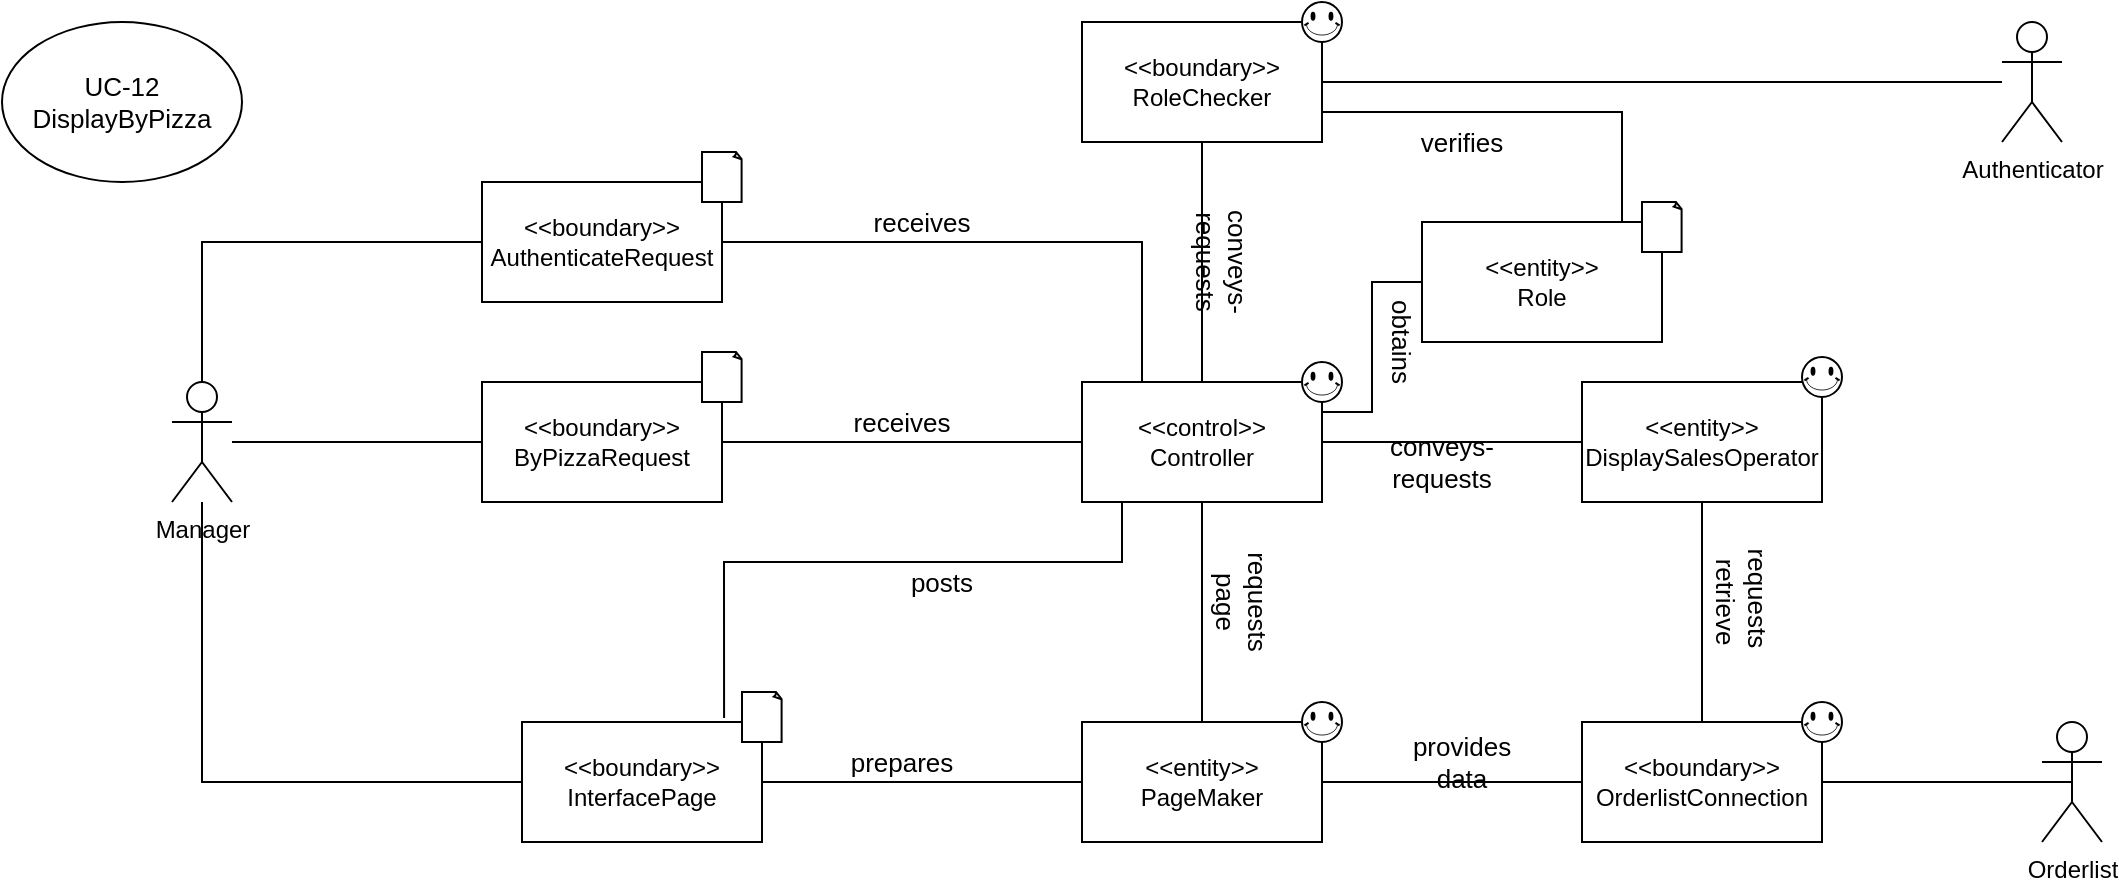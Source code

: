 <mxfile version="14.5.10" type="device"><diagram id="Y0a5yFrE13gmSuH_fW94" name="Page-1"><mxGraphModel dx="2889" dy="1122" grid="1" gridSize="10" guides="1" tooltips="1" connect="1" arrows="1" fold="1" page="1" pageScale="1" pageWidth="827" pageHeight="1169" math="0" shadow="0"><root><mxCell id="0"/><mxCell id="1" parent="0"/><mxCell id="iiYED96CAdbzTAdOjsHc-110" value="UC-12&lt;br&gt;DisplayByPizza" style="ellipse;whiteSpace=wrap;html=1;fontSize=13;" parent="1" vertex="1"><mxGeometry x="-540" y="150" width="120" height="80" as="geometry"/></mxCell><mxCell id="GssyQQ9_IjwsMhL9tCNd-1" style="edgeStyle=orthogonalEdgeStyle;rounded=0;orthogonalLoop=1;jettySize=auto;html=1;entryX=0.5;entryY=0.5;entryDx=0;entryDy=0;entryPerimeter=0;endArrow=none;endFill=0;" edge="1" parent="1" source="GssyQQ9_IjwsMhL9tCNd-3" target="GssyQQ9_IjwsMhL9tCNd-25"><mxGeometry relative="1" as="geometry"/></mxCell><mxCell id="GssyQQ9_IjwsMhL9tCNd-2" style="edgeStyle=orthogonalEdgeStyle;rounded=0;orthogonalLoop=1;jettySize=auto;html=1;entryX=1;entryY=0.5;entryDx=0;entryDy=0;endArrow=none;endFill=0;" edge="1" parent="1" source="GssyQQ9_IjwsMhL9tCNd-3" target="GssyQQ9_IjwsMhL9tCNd-19"><mxGeometry relative="1" as="geometry"><Array as="points"><mxPoint x="300" y="530"/></Array></mxGeometry></mxCell><mxCell id="GssyQQ9_IjwsMhL9tCNd-3" value="&amp;lt;&amp;lt;boundary&amp;gt;&amp;gt;&lt;br&gt;OrderlistConnection" style="rounded=0;whiteSpace=wrap;html=1;" vertex="1" parent="1"><mxGeometry x="250" y="500" width="120" height="60" as="geometry"/></mxCell><mxCell id="GssyQQ9_IjwsMhL9tCNd-4" style="edgeStyle=orthogonalEdgeStyle;rounded=0;orthogonalLoop=1;jettySize=auto;html=1;endArrow=none;endFill=0;" edge="1" parent="1" source="GssyQQ9_IjwsMhL9tCNd-5" target="GssyQQ9_IjwsMhL9tCNd-12"><mxGeometry relative="1" as="geometry"/></mxCell><mxCell id="GssyQQ9_IjwsMhL9tCNd-5" value="Manager" style="shape=umlActor;verticalLabelPosition=bottom;verticalAlign=top;html=1;outlineConnect=0;" vertex="1" parent="1"><mxGeometry x="-455" y="330" width="30" height="60" as="geometry"/></mxCell><mxCell id="GssyQQ9_IjwsMhL9tCNd-6" style="edgeStyle=orthogonalEdgeStyle;rounded=0;orthogonalLoop=1;jettySize=auto;html=1;entryX=0.5;entryY=0;entryDx=0;entryDy=0;endArrow=none;endFill=0;" edge="1" parent="1" source="GssyQQ9_IjwsMhL9tCNd-7" target="GssyQQ9_IjwsMhL9tCNd-17"><mxGeometry relative="1" as="geometry"/></mxCell><mxCell id="GssyQQ9_IjwsMhL9tCNd-7" value="&amp;lt;&amp;lt;boundary&amp;gt;&amp;gt;&lt;br&gt;RoleChecker" style="rounded=0;whiteSpace=wrap;html=1;" vertex="1" parent="1"><mxGeometry y="150" width="120" height="60" as="geometry"/></mxCell><mxCell id="GssyQQ9_IjwsMhL9tCNd-8" style="edgeStyle=orthogonalEdgeStyle;rounded=0;orthogonalLoop=1;jettySize=auto;html=1;entryX=0.5;entryY=0;entryDx=0;entryDy=0;entryPerimeter=0;endArrow=none;endFill=0;" edge="1" parent="1" source="GssyQQ9_IjwsMhL9tCNd-10" target="GssyQQ9_IjwsMhL9tCNd-5"><mxGeometry relative="1" as="geometry"/></mxCell><mxCell id="GssyQQ9_IjwsMhL9tCNd-9" style="edgeStyle=orthogonalEdgeStyle;rounded=0;orthogonalLoop=1;jettySize=auto;html=1;entryX=0.25;entryY=0;entryDx=0;entryDy=0;endArrow=none;endFill=0;" edge="1" parent="1" source="GssyQQ9_IjwsMhL9tCNd-10" target="GssyQQ9_IjwsMhL9tCNd-17"><mxGeometry relative="1" as="geometry"/></mxCell><mxCell id="GssyQQ9_IjwsMhL9tCNd-10" value="&amp;lt;&amp;lt;boundary&amp;gt;&amp;gt;&lt;br&gt;AuthenticateRequest" style="rounded=0;whiteSpace=wrap;html=1;" vertex="1" parent="1"><mxGeometry x="-300" y="230" width="120" height="60" as="geometry"/></mxCell><mxCell id="GssyQQ9_IjwsMhL9tCNd-11" style="edgeStyle=orthogonalEdgeStyle;rounded=0;orthogonalLoop=1;jettySize=auto;html=1;fontSize=13;endArrow=none;endFill=0;" edge="1" parent="1" source="GssyQQ9_IjwsMhL9tCNd-12" target="GssyQQ9_IjwsMhL9tCNd-17"><mxGeometry relative="1" as="geometry"/></mxCell><mxCell id="GssyQQ9_IjwsMhL9tCNd-12" value="&amp;lt;&amp;lt;boundary&amp;gt;&amp;gt;&lt;br&gt;ByPizzaRequest" style="rounded=0;whiteSpace=wrap;html=1;" vertex="1" parent="1"><mxGeometry x="-300" y="330" width="120" height="60" as="geometry"/></mxCell><mxCell id="GssyQQ9_IjwsMhL9tCNd-13" style="edgeStyle=orthogonalEdgeStyle;rounded=0;orthogonalLoop=1;jettySize=auto;html=1;endArrow=none;endFill=0;" edge="1" parent="1" source="GssyQQ9_IjwsMhL9tCNd-14" target="GssyQQ9_IjwsMhL9tCNd-5"><mxGeometry relative="1" as="geometry"/></mxCell><mxCell id="GssyQQ9_IjwsMhL9tCNd-14" value="&amp;lt;&amp;lt;boundary&amp;gt;&amp;gt;&lt;br&gt;InterfacePage" style="rounded=0;whiteSpace=wrap;html=1;" vertex="1" parent="1"><mxGeometry x="-280" y="500" width="120" height="60" as="geometry"/></mxCell><mxCell id="GssyQQ9_IjwsMhL9tCNd-15" style="edgeStyle=orthogonalEdgeStyle;rounded=0;orthogonalLoop=1;jettySize=auto;html=1;entryX=0.842;entryY=-0.033;entryDx=0;entryDy=0;entryPerimeter=0;endArrow=none;endFill=0;" edge="1" parent="1" source="GssyQQ9_IjwsMhL9tCNd-17" target="GssyQQ9_IjwsMhL9tCNd-14"><mxGeometry relative="1" as="geometry"><Array as="points"><mxPoint x="20" y="420"/><mxPoint x="-179" y="420"/></Array></mxGeometry></mxCell><mxCell id="GssyQQ9_IjwsMhL9tCNd-16" style="edgeStyle=orthogonalEdgeStyle;rounded=0;orthogonalLoop=1;jettySize=auto;html=1;entryX=0.5;entryY=0;entryDx=0;entryDy=0;fontSize=13;endArrow=none;endFill=0;" edge="1" parent="1" source="GssyQQ9_IjwsMhL9tCNd-17" target="GssyQQ9_IjwsMhL9tCNd-19"><mxGeometry relative="1" as="geometry"/></mxCell><mxCell id="GssyQQ9_IjwsMhL9tCNd-17" value="&amp;lt;&amp;lt;control&amp;gt;&amp;gt;&lt;br&gt;Controller" style="rounded=0;whiteSpace=wrap;html=1;" vertex="1" parent="1"><mxGeometry y="330" width="120" height="60" as="geometry"/></mxCell><mxCell id="GssyQQ9_IjwsMhL9tCNd-18" style="edgeStyle=orthogonalEdgeStyle;rounded=0;orthogonalLoop=1;jettySize=auto;html=1;endArrow=none;endFill=0;" edge="1" parent="1" source="GssyQQ9_IjwsMhL9tCNd-19" target="GssyQQ9_IjwsMhL9tCNd-14"><mxGeometry relative="1" as="geometry"/></mxCell><mxCell id="GssyQQ9_IjwsMhL9tCNd-19" value="&amp;lt;&amp;lt;entity&amp;gt;&amp;gt;&lt;br&gt;PageMaker" style="rounded=0;whiteSpace=wrap;html=1;" vertex="1" parent="1"><mxGeometry y="500" width="120" height="60" as="geometry"/></mxCell><mxCell id="GssyQQ9_IjwsMhL9tCNd-20" style="edgeStyle=orthogonalEdgeStyle;rounded=0;orthogonalLoop=1;jettySize=auto;html=1;entryX=1;entryY=0.25;entryDx=0;entryDy=0;endArrow=none;endFill=0;" edge="1" parent="1" source="GssyQQ9_IjwsMhL9tCNd-22" target="GssyQQ9_IjwsMhL9tCNd-17"><mxGeometry relative="1" as="geometry"/></mxCell><mxCell id="GssyQQ9_IjwsMhL9tCNd-21" style="edgeStyle=orthogonalEdgeStyle;rounded=0;orthogonalLoop=1;jettySize=auto;html=1;entryX=1;entryY=0.75;entryDx=0;entryDy=0;endArrow=none;endFill=0;" edge="1" parent="1" source="GssyQQ9_IjwsMhL9tCNd-22" target="GssyQQ9_IjwsMhL9tCNd-7"><mxGeometry relative="1" as="geometry"><Array as="points"><mxPoint x="270" y="195"/></Array></mxGeometry></mxCell><mxCell id="GssyQQ9_IjwsMhL9tCNd-22" value="&amp;lt;&amp;lt;entity&amp;gt;&amp;gt;&lt;br&gt;Role" style="rounded=0;whiteSpace=wrap;html=1;" vertex="1" parent="1"><mxGeometry x="170" y="250" width="120" height="60" as="geometry"/></mxCell><mxCell id="GssyQQ9_IjwsMhL9tCNd-23" style="edgeStyle=orthogonalEdgeStyle;rounded=0;orthogonalLoop=1;jettySize=auto;html=1;entryX=1;entryY=0.5;entryDx=0;entryDy=0;endArrow=none;endFill=0;" edge="1" parent="1" source="GssyQQ9_IjwsMhL9tCNd-24" target="GssyQQ9_IjwsMhL9tCNd-7"><mxGeometry relative="1" as="geometry"/></mxCell><mxCell id="GssyQQ9_IjwsMhL9tCNd-24" value="Authenticator" style="shape=umlActor;verticalLabelPosition=bottom;verticalAlign=top;html=1;outlineConnect=0;" vertex="1" parent="1"><mxGeometry x="460" y="150" width="30" height="60" as="geometry"/></mxCell><mxCell id="GssyQQ9_IjwsMhL9tCNd-25" value="Orderlist" style="shape=umlActor;verticalLabelPosition=bottom;verticalAlign=top;html=1;outlineConnect=0;" vertex="1" parent="1"><mxGeometry x="480" y="500" width="30" height="60" as="geometry"/></mxCell><mxCell id="GssyQQ9_IjwsMhL9tCNd-26" value="receives" style="text;html=1;strokeColor=none;fillColor=none;align=center;verticalAlign=middle;whiteSpace=wrap;rounded=0;fontSize=13;" vertex="1" parent="1"><mxGeometry x="-100" y="240" width="40" height="20" as="geometry"/></mxCell><mxCell id="GssyQQ9_IjwsMhL9tCNd-27" value="receives" style="text;html=1;strokeColor=none;fillColor=none;align=center;verticalAlign=middle;whiteSpace=wrap;rounded=0;fontSize=13;" vertex="1" parent="1"><mxGeometry x="-110" y="340" width="40" height="20" as="geometry"/></mxCell><mxCell id="GssyQQ9_IjwsMhL9tCNd-28" value="posts" style="text;html=1;strokeColor=none;fillColor=none;align=center;verticalAlign=middle;whiteSpace=wrap;rounded=0;fontSize=13;" vertex="1" parent="1"><mxGeometry x="-90" y="420" width="40" height="20" as="geometry"/></mxCell><mxCell id="GssyQQ9_IjwsMhL9tCNd-29" value="prepares" style="text;html=1;strokeColor=none;fillColor=none;align=center;verticalAlign=middle;whiteSpace=wrap;rounded=0;fontSize=13;" vertex="1" parent="1"><mxGeometry x="-110" y="510" width="40" height="20" as="geometry"/></mxCell><mxCell id="GssyQQ9_IjwsMhL9tCNd-30" value="conveys-requests" style="text;html=1;strokeColor=none;fillColor=none;align=center;verticalAlign=middle;whiteSpace=wrap;rounded=0;fontSize=13;rotation=90;" vertex="1" parent="1"><mxGeometry x="50" y="260" width="40" height="20" as="geometry"/></mxCell><mxCell id="GssyQQ9_IjwsMhL9tCNd-31" value="conveys-requests" style="text;html=1;strokeColor=none;fillColor=none;align=center;verticalAlign=middle;whiteSpace=wrap;rounded=0;fontSize=13;" vertex="1" parent="1"><mxGeometry x="160" y="360" width="40" height="20" as="geometry"/></mxCell><mxCell id="GssyQQ9_IjwsMhL9tCNd-32" value="obtains" style="text;html=1;strokeColor=none;fillColor=none;align=center;verticalAlign=middle;whiteSpace=wrap;rounded=0;fontSize=13;rotation=90;" vertex="1" parent="1"><mxGeometry x="140" y="300" width="40" height="20" as="geometry"/></mxCell><mxCell id="GssyQQ9_IjwsMhL9tCNd-33" value="verifies" style="text;html=1;strokeColor=none;fillColor=none;align=center;verticalAlign=middle;whiteSpace=wrap;rounded=0;fontSize=13;" vertex="1" parent="1"><mxGeometry x="170" y="200" width="40" height="20" as="geometry"/></mxCell><mxCell id="GssyQQ9_IjwsMhL9tCNd-34" value="requests page" style="text;html=1;strokeColor=none;fillColor=none;align=center;verticalAlign=middle;whiteSpace=wrap;rounded=0;fontSize=13;rotation=90;" vertex="1" parent="1"><mxGeometry x="60" y="430" width="40" height="20" as="geometry"/></mxCell><mxCell id="GssyQQ9_IjwsMhL9tCNd-35" value="" style="verticalLabelPosition=bottom;verticalAlign=top;html=1;shape=mxgraph.basic.smiley;fontSize=13;" vertex="1" parent="1"><mxGeometry x="110" y="490" width="20" height="20" as="geometry"/></mxCell><mxCell id="GssyQQ9_IjwsMhL9tCNd-36" value="" style="verticalLabelPosition=bottom;verticalAlign=top;html=1;shape=mxgraph.basic.smiley;fontSize=13;" vertex="1" parent="1"><mxGeometry x="110" y="320" width="20" height="20" as="geometry"/></mxCell><mxCell id="GssyQQ9_IjwsMhL9tCNd-37" value="" style="verticalLabelPosition=bottom;verticalAlign=top;html=1;shape=mxgraph.basic.smiley;fontSize=13;" vertex="1" parent="1"><mxGeometry x="110" y="140" width="20" height="20" as="geometry"/></mxCell><mxCell id="GssyQQ9_IjwsMhL9tCNd-38" value="" style="verticalLabelPosition=bottom;verticalAlign=top;html=1;shape=mxgraph.basic.smiley;fontSize=13;" vertex="1" parent="1"><mxGeometry x="360" y="490" width="20" height="20" as="geometry"/></mxCell><mxCell id="GssyQQ9_IjwsMhL9tCNd-39" value="" style="whiteSpace=wrap;html=1;shape=mxgraph.basic.document;fontSize=13;" vertex="1" parent="1"><mxGeometry x="280" y="240" width="20" height="25" as="geometry"/></mxCell><mxCell id="GssyQQ9_IjwsMhL9tCNd-40" value="" style="whiteSpace=wrap;html=1;shape=mxgraph.basic.document;fontSize=13;" vertex="1" parent="1"><mxGeometry x="-190" y="215" width="20" height="25" as="geometry"/></mxCell><mxCell id="GssyQQ9_IjwsMhL9tCNd-41" value="" style="whiteSpace=wrap;html=1;shape=mxgraph.basic.document;fontSize=13;" vertex="1" parent="1"><mxGeometry x="-190" y="315" width="20" height="25" as="geometry"/></mxCell><mxCell id="GssyQQ9_IjwsMhL9tCNd-42" value="" style="whiteSpace=wrap;html=1;shape=mxgraph.basic.document;fontSize=13;" vertex="1" parent="1"><mxGeometry x="-170" y="485" width="20" height="25" as="geometry"/></mxCell><mxCell id="GssyQQ9_IjwsMhL9tCNd-43" value="provides data" style="text;html=1;strokeColor=none;fillColor=none;align=center;verticalAlign=middle;whiteSpace=wrap;rounded=0;fontSize=13;" vertex="1" parent="1"><mxGeometry x="170" y="510" width="40" height="20" as="geometry"/></mxCell><mxCell id="GssyQQ9_IjwsMhL9tCNd-44" style="edgeStyle=orthogonalEdgeStyle;rounded=0;orthogonalLoop=1;jettySize=auto;html=1;entryX=0.5;entryY=0;entryDx=0;entryDy=0;endArrow=none;endFill=0;" edge="1" parent="1" source="GssyQQ9_IjwsMhL9tCNd-46" target="GssyQQ9_IjwsMhL9tCNd-3"><mxGeometry relative="1" as="geometry"/></mxCell><mxCell id="GssyQQ9_IjwsMhL9tCNd-45" style="edgeStyle=orthogonalEdgeStyle;rounded=0;orthogonalLoop=1;jettySize=auto;html=1;endArrow=none;endFill=0;entryX=1;entryY=0.5;entryDx=0;entryDy=0;" edge="1" parent="1" source="GssyQQ9_IjwsMhL9tCNd-46" target="GssyQQ9_IjwsMhL9tCNd-17"><mxGeometry relative="1" as="geometry"><mxPoint x="130" y="360" as="targetPoint"/></mxGeometry></mxCell><mxCell id="GssyQQ9_IjwsMhL9tCNd-46" value="&amp;lt;&amp;lt;entity&amp;gt;&amp;gt;&lt;br&gt;DisplaySalesOperator" style="rounded=0;whiteSpace=wrap;html=1;" vertex="1" parent="1"><mxGeometry x="250" y="330" width="120" height="60" as="geometry"/></mxCell><mxCell id="GssyQQ9_IjwsMhL9tCNd-47" value="requests&amp;nbsp;&lt;br&gt;retrieve" style="text;html=1;strokeColor=none;fillColor=none;align=center;verticalAlign=middle;whiteSpace=wrap;rounded=0;fontSize=13;rotation=90;" vertex="1" parent="1"><mxGeometry x="310" y="430" width="40" height="20" as="geometry"/></mxCell><mxCell id="GssyQQ9_IjwsMhL9tCNd-48" value="" style="verticalLabelPosition=bottom;verticalAlign=top;html=1;shape=mxgraph.basic.smiley;fontSize=13;" vertex="1" parent="1"><mxGeometry x="360" y="317.5" width="20" height="20" as="geometry"/></mxCell></root></mxGraphModel></diagram></mxfile>